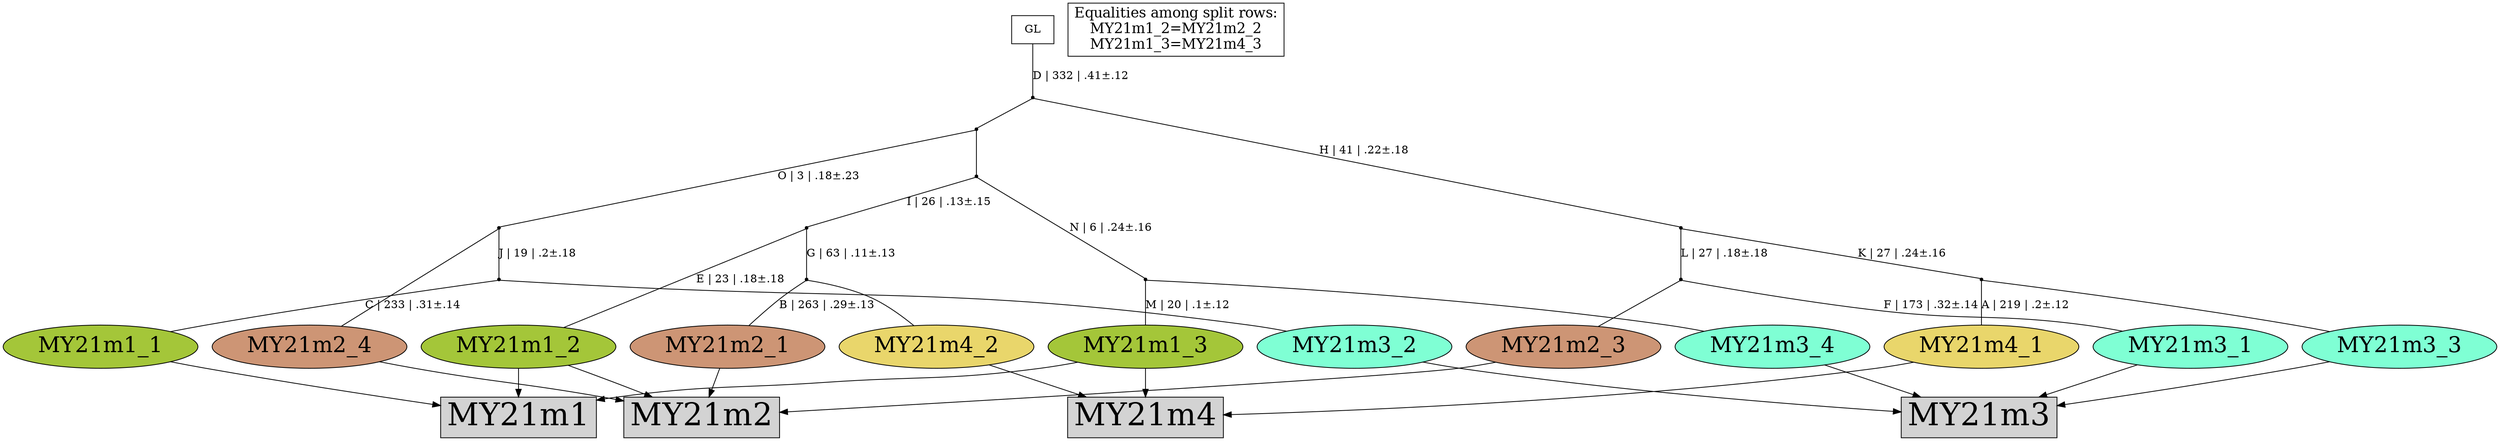 digraph {
rowMY21m1[label="MY21m1",shape=box,style=filled,fontsize=40];
rowMY21m2[label="MY21m2",shape=box,style=filled,fontsize=40];
rowMY21m3[label="MY21m3",shape=box,style=filled,fontsize=40];
rowMY21m4[label="MY21m4",shape=box,style=filled,fontsize=40];
MY21m1_1[label="MY21m1_1",shape=oval,style=filled,fontsize=28,fillcolor="#a4c639"];
MY21m1_2[label="MY21m1_2",shape=oval,style=filled,fontsize=28,fillcolor="#a4c639"];
MY21m1_3[label="MY21m1_3",shape=oval,style=filled,fontsize=28,fillcolor="#a4c639"];
MY21m2_1[label="MY21m2_1",shape=oval,style=filled,fontsize=28,fillcolor="#cd9575"];
MY21m2_3[label="MY21m2_3",shape=oval,style=filled,fontsize=28,fillcolor="#cd9575"];
MY21m2_4[label="MY21m2_4",shape=oval,style=filled,fontsize=28,fillcolor="#cd9575"];
MY21m3_1[label="MY21m3_1",shape=oval,style=filled,fontsize=28,fillcolor="#7fffd4"];
MY21m3_2[label="MY21m3_2",shape=oval,style=filled,fontsize=28,fillcolor="#7fffd4"];
MY21m3_3[label="MY21m3_3",shape=oval,style=filled,fontsize=28,fillcolor="#7fffd4"];
MY21m3_4[label="MY21m3_4",shape=oval,style=filled,fontsize=28,fillcolor="#7fffd4"];
MY21m4_1[label="MY21m4_1",shape=oval,style=filled,fontsize=28,fillcolor="#e9d66b"];
MY21m4_2[label="MY21m4_2",shape=oval,style=filled,fontsize=28,fillcolor="#e9d66b"];
MY21m1_1 -> rowMY21m1[arrowhead="normal"];
MY21m1_2 -> rowMY21m1[arrowhead="normal"];
MY21m1_3 -> rowMY21m1[arrowhead="normal"];
MY21m2_1 -> rowMY21m2[arrowhead="normal"];
MY21m1_2 -> rowMY21m2[arrowhead="normal"];
MY21m2_3 -> rowMY21m2[arrowhead="normal"];
MY21m2_4 -> rowMY21m2[arrowhead="normal"];
MY21m3_1 -> rowMY21m3[arrowhead="normal"];
MY21m3_2 -> rowMY21m3[arrowhead="normal"];
MY21m3_3 -> rowMY21m3[arrowhead="normal"];
MY21m3_4 -> rowMY21m3[arrowhead="normal"];
MY21m4_1 -> rowMY21m4[arrowhead="normal"];
MY21m4_2 -> rowMY21m4[arrowhead="normal"];
MY21m1_3 -> rowMY21m4[arrowhead="normal"];
{rank = same;MY21m1_1;MY21m1_2;MY21m1_3;MY21m2_1;MY21m2_3;MY21m2_4;MY21m3_1;MY21m3_2;MY21m3_3;MY21m3_4;MY21m4_1;MY21m4_2;}
legend[label="Equalities among split rows:
MY21m1_2=MY21m2_2
MY21m1_3=MY21m4_3
",shape=box,fontsize=18];
Int1[shape=point,style=filled,fillcolor=black,label=""];
Int1 -> MY21m3_3[arrowhead=none, label=""];
Int1 -> MY21m4_1[arrowhead=none, label="A | 219 | .2±.12"];
Int2[shape=point,style=filled,fillcolor=black,label=""];
Int2 -> MY21m2_3[arrowhead=none, label=""];
Int2 -> MY21m3_1[arrowhead=none, label="F | 173 | .32±.14"];
Int3[shape=point,style=filled,fillcolor=black,label=""];
Int3 -> MY21m2_1[arrowhead=none, label="B | 263 | .29±.13"];
Int3 -> MY21m4_2[arrowhead=none, label=""];
Int4[shape=point,style=filled,fillcolor=black,label=""];
Int4 -> MY21m1_1[arrowhead=none, label="C | 233 | .31±.14"];
Int4 -> MY21m3_2[arrowhead=none, label=""];
Int5[shape=point,style=filled,fillcolor=black,label=""];
Int5 -> Int1[arrowhead=none, label="K | 27 | .24±.16"];
Int5 -> Int2[arrowhead=none, label="L | 27 | .18±.18"];
Int6[shape=point,style=filled,fillcolor=black,label=""];
Int6 -> MY21m2_4[arrowhead=none, label=""];
Int6 -> Int4[arrowhead=none, label="J | 19 | .2±.18"];
Int7[shape=point,style=filled,fillcolor=black,label=""];
Int7 -> MY21m1_3[arrowhead=none, label="M | 20 | .1±.12"];
Int7 -> MY21m3_4[arrowhead=none, label=""];
Int8[shape=point,style=filled,fillcolor=black,label=""];
Int8 -> MY21m1_2[arrowhead=none, label="E | 23 | .18±.18"];
Int8 -> Int3[arrowhead=none, label="G | 63 | .11±.13"];
Int9[shape=point,style=filled,fillcolor=black,label=""];
Int9 -> Int7[arrowhead=none, label="N | 6 | .24±.16"];
Int9 -> Int8[arrowhead=none, label="I | 26 | .13±.15"];
Int10[shape=point,style=filled,fillcolor=black,label=""];
Int10 -> Int6[arrowhead=none, label="O | 3 | .18±.23"];
Int10 -> Int9[arrowhead=none, label=""];
Int11[shape=point,style=filled,fillcolor=black,label=""];
Int11 -> Int5[arrowhead=none, label="H | 41 | .22±.18"];
Int11 -> Int10[arrowhead=none, label=""];
GL[label="GL",shape=box,style=filled,fillcolor=white];
GL -> Int11[arrowhead=none, label="D | 332 | .41±.12"];
}